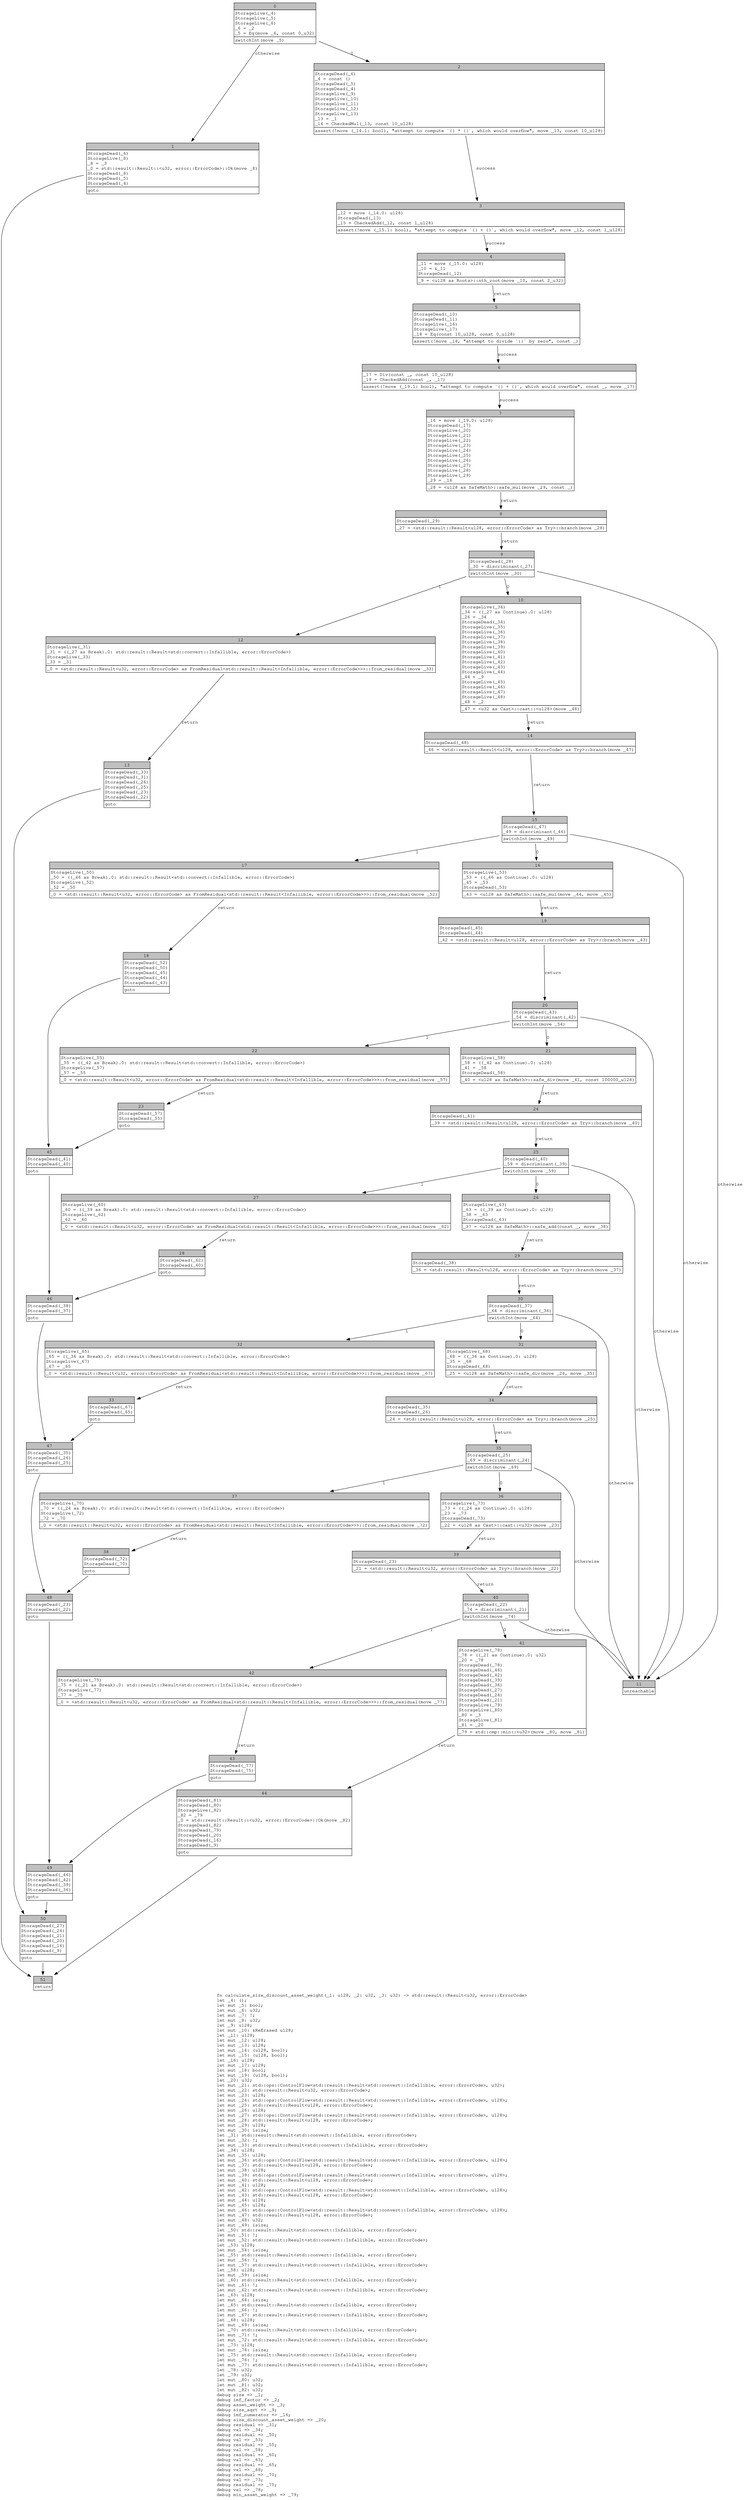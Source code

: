 digraph Mir_0_2460 {
    graph [fontname="Courier, monospace"];
    node [fontname="Courier, monospace"];
    edge [fontname="Courier, monospace"];
    label=<fn calculate_size_discount_asset_weight(_1: u128, _2: u32, _3: u32) -&gt; std::result::Result&lt;u32, error::ErrorCode&gt;<br align="left"/>let _4: ();<br align="left"/>let mut _5: bool;<br align="left"/>let mut _6: u32;<br align="left"/>let mut _7: !;<br align="left"/>let mut _8: u32;<br align="left"/>let _9: u128;<br align="left"/>let mut _10: &amp;ReErased u128;<br align="left"/>let _11: u128;<br align="left"/>let mut _12: u128;<br align="left"/>let mut _13: u128;<br align="left"/>let mut _14: (u128, bool);<br align="left"/>let mut _15: (u128, bool);<br align="left"/>let _16: u128;<br align="left"/>let mut _17: u128;<br align="left"/>let mut _18: bool;<br align="left"/>let mut _19: (u128, bool);<br align="left"/>let _20: u32;<br align="left"/>let mut _21: std::ops::ControlFlow&lt;std::result::Result&lt;std::convert::Infallible, error::ErrorCode&gt;, u32&gt;;<br align="left"/>let mut _22: std::result::Result&lt;u32, error::ErrorCode&gt;;<br align="left"/>let mut _23: u128;<br align="left"/>let mut _24: std::ops::ControlFlow&lt;std::result::Result&lt;std::convert::Infallible, error::ErrorCode&gt;, u128&gt;;<br align="left"/>let mut _25: std::result::Result&lt;u128, error::ErrorCode&gt;;<br align="left"/>let mut _26: u128;<br align="left"/>let mut _27: std::ops::ControlFlow&lt;std::result::Result&lt;std::convert::Infallible, error::ErrorCode&gt;, u128&gt;;<br align="left"/>let mut _28: std::result::Result&lt;u128, error::ErrorCode&gt;;<br align="left"/>let mut _29: u128;<br align="left"/>let mut _30: isize;<br align="left"/>let _31: std::result::Result&lt;std::convert::Infallible, error::ErrorCode&gt;;<br align="left"/>let mut _32: !;<br align="left"/>let mut _33: std::result::Result&lt;std::convert::Infallible, error::ErrorCode&gt;;<br align="left"/>let _34: u128;<br align="left"/>let mut _35: u128;<br align="left"/>let mut _36: std::ops::ControlFlow&lt;std::result::Result&lt;std::convert::Infallible, error::ErrorCode&gt;, u128&gt;;<br align="left"/>let mut _37: std::result::Result&lt;u128, error::ErrorCode&gt;;<br align="left"/>let mut _38: u128;<br align="left"/>let mut _39: std::ops::ControlFlow&lt;std::result::Result&lt;std::convert::Infallible, error::ErrorCode&gt;, u128&gt;;<br align="left"/>let mut _40: std::result::Result&lt;u128, error::ErrorCode&gt;;<br align="left"/>let mut _41: u128;<br align="left"/>let mut _42: std::ops::ControlFlow&lt;std::result::Result&lt;std::convert::Infallible, error::ErrorCode&gt;, u128&gt;;<br align="left"/>let mut _43: std::result::Result&lt;u128, error::ErrorCode&gt;;<br align="left"/>let mut _44: u128;<br align="left"/>let mut _45: u128;<br align="left"/>let mut _46: std::ops::ControlFlow&lt;std::result::Result&lt;std::convert::Infallible, error::ErrorCode&gt;, u128&gt;;<br align="left"/>let mut _47: std::result::Result&lt;u128, error::ErrorCode&gt;;<br align="left"/>let mut _48: u32;<br align="left"/>let mut _49: isize;<br align="left"/>let _50: std::result::Result&lt;std::convert::Infallible, error::ErrorCode&gt;;<br align="left"/>let mut _51: !;<br align="left"/>let mut _52: std::result::Result&lt;std::convert::Infallible, error::ErrorCode&gt;;<br align="left"/>let _53: u128;<br align="left"/>let mut _54: isize;<br align="left"/>let _55: std::result::Result&lt;std::convert::Infallible, error::ErrorCode&gt;;<br align="left"/>let mut _56: !;<br align="left"/>let mut _57: std::result::Result&lt;std::convert::Infallible, error::ErrorCode&gt;;<br align="left"/>let _58: u128;<br align="left"/>let mut _59: isize;<br align="left"/>let _60: std::result::Result&lt;std::convert::Infallible, error::ErrorCode&gt;;<br align="left"/>let mut _61: !;<br align="left"/>let mut _62: std::result::Result&lt;std::convert::Infallible, error::ErrorCode&gt;;<br align="left"/>let _63: u128;<br align="left"/>let mut _64: isize;<br align="left"/>let _65: std::result::Result&lt;std::convert::Infallible, error::ErrorCode&gt;;<br align="left"/>let mut _66: !;<br align="left"/>let mut _67: std::result::Result&lt;std::convert::Infallible, error::ErrorCode&gt;;<br align="left"/>let _68: u128;<br align="left"/>let mut _69: isize;<br align="left"/>let _70: std::result::Result&lt;std::convert::Infallible, error::ErrorCode&gt;;<br align="left"/>let mut _71: !;<br align="left"/>let mut _72: std::result::Result&lt;std::convert::Infallible, error::ErrorCode&gt;;<br align="left"/>let _73: u128;<br align="left"/>let mut _74: isize;<br align="left"/>let _75: std::result::Result&lt;std::convert::Infallible, error::ErrorCode&gt;;<br align="left"/>let mut _76: !;<br align="left"/>let mut _77: std::result::Result&lt;std::convert::Infallible, error::ErrorCode&gt;;<br align="left"/>let _78: u32;<br align="left"/>let _79: u32;<br align="left"/>let mut _80: u32;<br align="left"/>let mut _81: u32;<br align="left"/>let mut _82: u32;<br align="left"/>debug size =&gt; _1;<br align="left"/>debug imf_factor =&gt; _2;<br align="left"/>debug asset_weight =&gt; _3;<br align="left"/>debug size_sqrt =&gt; _9;<br align="left"/>debug imf_numerator =&gt; _16;<br align="left"/>debug size_discount_asset_weight =&gt; _20;<br align="left"/>debug residual =&gt; _31;<br align="left"/>debug val =&gt; _34;<br align="left"/>debug residual =&gt; _50;<br align="left"/>debug val =&gt; _53;<br align="left"/>debug residual =&gt; _55;<br align="left"/>debug val =&gt; _58;<br align="left"/>debug residual =&gt; _60;<br align="left"/>debug val =&gt; _63;<br align="left"/>debug residual =&gt; _65;<br align="left"/>debug val =&gt; _68;<br align="left"/>debug residual =&gt; _70;<br align="left"/>debug val =&gt; _73;<br align="left"/>debug residual =&gt; _75;<br align="left"/>debug val =&gt; _78;<br align="left"/>debug min_asset_weight =&gt; _79;<br align="left"/>>;
    bb0__0_2460 [shape="none", label=<<table border="0" cellborder="1" cellspacing="0"><tr><td bgcolor="gray" align="center" colspan="1">0</td></tr><tr><td align="left" balign="left">StorageLive(_4)<br/>StorageLive(_5)<br/>StorageLive(_6)<br/>_6 = _2<br/>_5 = Eq(move _6, const 0_u32)<br/></td></tr><tr><td align="left">switchInt(move _5)</td></tr></table>>];
    bb1__0_2460 [shape="none", label=<<table border="0" cellborder="1" cellspacing="0"><tr><td bgcolor="gray" align="center" colspan="1">1</td></tr><tr><td align="left" balign="left">StorageDead(_6)<br/>StorageLive(_8)<br/>_8 = _3<br/>_0 = std::result::Result::&lt;u32, error::ErrorCode&gt;::Ok(move _8)<br/>StorageDead(_8)<br/>StorageDead(_5)<br/>StorageDead(_4)<br/></td></tr><tr><td align="left">goto</td></tr></table>>];
    bb2__0_2460 [shape="none", label=<<table border="0" cellborder="1" cellspacing="0"><tr><td bgcolor="gray" align="center" colspan="1">2</td></tr><tr><td align="left" balign="left">StorageDead(_6)<br/>_4 = const ()<br/>StorageDead(_5)<br/>StorageDead(_4)<br/>StorageLive(_9)<br/>StorageLive(_10)<br/>StorageLive(_11)<br/>StorageLive(_12)<br/>StorageLive(_13)<br/>_13 = _1<br/>_14 = CheckedMul(_13, const 10_u128)<br/></td></tr><tr><td align="left">assert(!move (_14.1: bool), &quot;attempt to compute `{} * {}`, which would overflow&quot;, move _13, const 10_u128)</td></tr></table>>];
    bb3__0_2460 [shape="none", label=<<table border="0" cellborder="1" cellspacing="0"><tr><td bgcolor="gray" align="center" colspan="1">3</td></tr><tr><td align="left" balign="left">_12 = move (_14.0: u128)<br/>StorageDead(_13)<br/>_15 = CheckedAdd(_12, const 1_u128)<br/></td></tr><tr><td align="left">assert(!move (_15.1: bool), &quot;attempt to compute `{} + {}`, which would overflow&quot;, move _12, const 1_u128)</td></tr></table>>];
    bb4__0_2460 [shape="none", label=<<table border="0" cellborder="1" cellspacing="0"><tr><td bgcolor="gray" align="center" colspan="1">4</td></tr><tr><td align="left" balign="left">_11 = move (_15.0: u128)<br/>_10 = &amp;_11<br/>StorageDead(_12)<br/></td></tr><tr><td align="left">_9 = &lt;u128 as Roots&gt;::nth_root(move _10, const 2_u32)</td></tr></table>>];
    bb5__0_2460 [shape="none", label=<<table border="0" cellborder="1" cellspacing="0"><tr><td bgcolor="gray" align="center" colspan="1">5</td></tr><tr><td align="left" balign="left">StorageDead(_10)<br/>StorageDead(_11)<br/>StorageLive(_16)<br/>StorageLive(_17)<br/>_18 = Eq(const 10_u128, const 0_u128)<br/></td></tr><tr><td align="left">assert(!move _18, &quot;attempt to divide `{}` by zero&quot;, const _)</td></tr></table>>];
    bb6__0_2460 [shape="none", label=<<table border="0" cellborder="1" cellspacing="0"><tr><td bgcolor="gray" align="center" colspan="1">6</td></tr><tr><td align="left" balign="left">_17 = Div(const _, const 10_u128)<br/>_19 = CheckedAdd(const _, _17)<br/></td></tr><tr><td align="left">assert(!move (_19.1: bool), &quot;attempt to compute `{} + {}`, which would overflow&quot;, const _, move _17)</td></tr></table>>];
    bb7__0_2460 [shape="none", label=<<table border="0" cellborder="1" cellspacing="0"><tr><td bgcolor="gray" align="center" colspan="1">7</td></tr><tr><td align="left" balign="left">_16 = move (_19.0: u128)<br/>StorageDead(_17)<br/>StorageLive(_20)<br/>StorageLive(_21)<br/>StorageLive(_22)<br/>StorageLive(_23)<br/>StorageLive(_24)<br/>StorageLive(_25)<br/>StorageLive(_26)<br/>StorageLive(_27)<br/>StorageLive(_28)<br/>StorageLive(_29)<br/>_29 = _16<br/></td></tr><tr><td align="left">_28 = &lt;u128 as SafeMath&gt;::safe_mul(move _29, const _)</td></tr></table>>];
    bb8__0_2460 [shape="none", label=<<table border="0" cellborder="1" cellspacing="0"><tr><td bgcolor="gray" align="center" colspan="1">8</td></tr><tr><td align="left" balign="left">StorageDead(_29)<br/></td></tr><tr><td align="left">_27 = &lt;std::result::Result&lt;u128, error::ErrorCode&gt; as Try&gt;::branch(move _28)</td></tr></table>>];
    bb9__0_2460 [shape="none", label=<<table border="0" cellborder="1" cellspacing="0"><tr><td bgcolor="gray" align="center" colspan="1">9</td></tr><tr><td align="left" balign="left">StorageDead(_28)<br/>_30 = discriminant(_27)<br/></td></tr><tr><td align="left">switchInt(move _30)</td></tr></table>>];
    bb10__0_2460 [shape="none", label=<<table border="0" cellborder="1" cellspacing="0"><tr><td bgcolor="gray" align="center" colspan="1">10</td></tr><tr><td align="left" balign="left">StorageLive(_34)<br/>_34 = ((_27 as Continue).0: u128)<br/>_26 = _34<br/>StorageDead(_34)<br/>StorageLive(_35)<br/>StorageLive(_36)<br/>StorageLive(_37)<br/>StorageLive(_38)<br/>StorageLive(_39)<br/>StorageLive(_40)<br/>StorageLive(_41)<br/>StorageLive(_42)<br/>StorageLive(_43)<br/>StorageLive(_44)<br/>_44 = _9<br/>StorageLive(_45)<br/>StorageLive(_46)<br/>StorageLive(_47)<br/>StorageLive(_48)<br/>_48 = _2<br/></td></tr><tr><td align="left">_47 = &lt;u32 as Cast&gt;::cast::&lt;u128&gt;(move _48)</td></tr></table>>];
    bb11__0_2460 [shape="none", label=<<table border="0" cellborder="1" cellspacing="0"><tr><td bgcolor="gray" align="center" colspan="1">11</td></tr><tr><td align="left">unreachable</td></tr></table>>];
    bb12__0_2460 [shape="none", label=<<table border="0" cellborder="1" cellspacing="0"><tr><td bgcolor="gray" align="center" colspan="1">12</td></tr><tr><td align="left" balign="left">StorageLive(_31)<br/>_31 = ((_27 as Break).0: std::result::Result&lt;std::convert::Infallible, error::ErrorCode&gt;)<br/>StorageLive(_33)<br/>_33 = _31<br/></td></tr><tr><td align="left">_0 = &lt;std::result::Result&lt;u32, error::ErrorCode&gt; as FromResidual&lt;std::result::Result&lt;Infallible, error::ErrorCode&gt;&gt;&gt;::from_residual(move _33)</td></tr></table>>];
    bb13__0_2460 [shape="none", label=<<table border="0" cellborder="1" cellspacing="0"><tr><td bgcolor="gray" align="center" colspan="1">13</td></tr><tr><td align="left" balign="left">StorageDead(_33)<br/>StorageDead(_31)<br/>StorageDead(_26)<br/>StorageDead(_25)<br/>StorageDead(_23)<br/>StorageDead(_22)<br/></td></tr><tr><td align="left">goto</td></tr></table>>];
    bb14__0_2460 [shape="none", label=<<table border="0" cellborder="1" cellspacing="0"><tr><td bgcolor="gray" align="center" colspan="1">14</td></tr><tr><td align="left" balign="left">StorageDead(_48)<br/></td></tr><tr><td align="left">_46 = &lt;std::result::Result&lt;u128, error::ErrorCode&gt; as Try&gt;::branch(move _47)</td></tr></table>>];
    bb15__0_2460 [shape="none", label=<<table border="0" cellborder="1" cellspacing="0"><tr><td bgcolor="gray" align="center" colspan="1">15</td></tr><tr><td align="left" balign="left">StorageDead(_47)<br/>_49 = discriminant(_46)<br/></td></tr><tr><td align="left">switchInt(move _49)</td></tr></table>>];
    bb16__0_2460 [shape="none", label=<<table border="0" cellborder="1" cellspacing="0"><tr><td bgcolor="gray" align="center" colspan="1">16</td></tr><tr><td align="left" balign="left">StorageLive(_53)<br/>_53 = ((_46 as Continue).0: u128)<br/>_45 = _53<br/>StorageDead(_53)<br/></td></tr><tr><td align="left">_43 = &lt;u128 as SafeMath&gt;::safe_mul(move _44, move _45)</td></tr></table>>];
    bb17__0_2460 [shape="none", label=<<table border="0" cellborder="1" cellspacing="0"><tr><td bgcolor="gray" align="center" colspan="1">17</td></tr><tr><td align="left" balign="left">StorageLive(_50)<br/>_50 = ((_46 as Break).0: std::result::Result&lt;std::convert::Infallible, error::ErrorCode&gt;)<br/>StorageLive(_52)<br/>_52 = _50<br/></td></tr><tr><td align="left">_0 = &lt;std::result::Result&lt;u32, error::ErrorCode&gt; as FromResidual&lt;std::result::Result&lt;Infallible, error::ErrorCode&gt;&gt;&gt;::from_residual(move _52)</td></tr></table>>];
    bb18__0_2460 [shape="none", label=<<table border="0" cellborder="1" cellspacing="0"><tr><td bgcolor="gray" align="center" colspan="1">18</td></tr><tr><td align="left" balign="left">StorageDead(_52)<br/>StorageDead(_50)<br/>StorageDead(_45)<br/>StorageDead(_44)<br/>StorageDead(_43)<br/></td></tr><tr><td align="left">goto</td></tr></table>>];
    bb19__0_2460 [shape="none", label=<<table border="0" cellborder="1" cellspacing="0"><tr><td bgcolor="gray" align="center" colspan="1">19</td></tr><tr><td align="left" balign="left">StorageDead(_45)<br/>StorageDead(_44)<br/></td></tr><tr><td align="left">_42 = &lt;std::result::Result&lt;u128, error::ErrorCode&gt; as Try&gt;::branch(move _43)</td></tr></table>>];
    bb20__0_2460 [shape="none", label=<<table border="0" cellborder="1" cellspacing="0"><tr><td bgcolor="gray" align="center" colspan="1">20</td></tr><tr><td align="left" balign="left">StorageDead(_43)<br/>_54 = discriminant(_42)<br/></td></tr><tr><td align="left">switchInt(move _54)</td></tr></table>>];
    bb21__0_2460 [shape="none", label=<<table border="0" cellborder="1" cellspacing="0"><tr><td bgcolor="gray" align="center" colspan="1">21</td></tr><tr><td align="left" balign="left">StorageLive(_58)<br/>_58 = ((_42 as Continue).0: u128)<br/>_41 = _58<br/>StorageDead(_58)<br/></td></tr><tr><td align="left">_40 = &lt;u128 as SafeMath&gt;::safe_div(move _41, const 100000_u128)</td></tr></table>>];
    bb22__0_2460 [shape="none", label=<<table border="0" cellborder="1" cellspacing="0"><tr><td bgcolor="gray" align="center" colspan="1">22</td></tr><tr><td align="left" balign="left">StorageLive(_55)<br/>_55 = ((_42 as Break).0: std::result::Result&lt;std::convert::Infallible, error::ErrorCode&gt;)<br/>StorageLive(_57)<br/>_57 = _55<br/></td></tr><tr><td align="left">_0 = &lt;std::result::Result&lt;u32, error::ErrorCode&gt; as FromResidual&lt;std::result::Result&lt;Infallible, error::ErrorCode&gt;&gt;&gt;::from_residual(move _57)</td></tr></table>>];
    bb23__0_2460 [shape="none", label=<<table border="0" cellborder="1" cellspacing="0"><tr><td bgcolor="gray" align="center" colspan="1">23</td></tr><tr><td align="left" balign="left">StorageDead(_57)<br/>StorageDead(_55)<br/></td></tr><tr><td align="left">goto</td></tr></table>>];
    bb24__0_2460 [shape="none", label=<<table border="0" cellborder="1" cellspacing="0"><tr><td bgcolor="gray" align="center" colspan="1">24</td></tr><tr><td align="left" balign="left">StorageDead(_41)<br/></td></tr><tr><td align="left">_39 = &lt;std::result::Result&lt;u128, error::ErrorCode&gt; as Try&gt;::branch(move _40)</td></tr></table>>];
    bb25__0_2460 [shape="none", label=<<table border="0" cellborder="1" cellspacing="0"><tr><td bgcolor="gray" align="center" colspan="1">25</td></tr><tr><td align="left" balign="left">StorageDead(_40)<br/>_59 = discriminant(_39)<br/></td></tr><tr><td align="left">switchInt(move _59)</td></tr></table>>];
    bb26__0_2460 [shape="none", label=<<table border="0" cellborder="1" cellspacing="0"><tr><td bgcolor="gray" align="center" colspan="1">26</td></tr><tr><td align="left" balign="left">StorageLive(_63)<br/>_63 = ((_39 as Continue).0: u128)<br/>_38 = _63<br/>StorageDead(_63)<br/></td></tr><tr><td align="left">_37 = &lt;u128 as SafeMath&gt;::safe_add(const _, move _38)</td></tr></table>>];
    bb27__0_2460 [shape="none", label=<<table border="0" cellborder="1" cellspacing="0"><tr><td bgcolor="gray" align="center" colspan="1">27</td></tr><tr><td align="left" balign="left">StorageLive(_60)<br/>_60 = ((_39 as Break).0: std::result::Result&lt;std::convert::Infallible, error::ErrorCode&gt;)<br/>StorageLive(_62)<br/>_62 = _60<br/></td></tr><tr><td align="left">_0 = &lt;std::result::Result&lt;u32, error::ErrorCode&gt; as FromResidual&lt;std::result::Result&lt;Infallible, error::ErrorCode&gt;&gt;&gt;::from_residual(move _62)</td></tr></table>>];
    bb28__0_2460 [shape="none", label=<<table border="0" cellborder="1" cellspacing="0"><tr><td bgcolor="gray" align="center" colspan="1">28</td></tr><tr><td align="left" balign="left">StorageDead(_62)<br/>StorageDead(_60)<br/></td></tr><tr><td align="left">goto</td></tr></table>>];
    bb29__0_2460 [shape="none", label=<<table border="0" cellborder="1" cellspacing="0"><tr><td bgcolor="gray" align="center" colspan="1">29</td></tr><tr><td align="left" balign="left">StorageDead(_38)<br/></td></tr><tr><td align="left">_36 = &lt;std::result::Result&lt;u128, error::ErrorCode&gt; as Try&gt;::branch(move _37)</td></tr></table>>];
    bb30__0_2460 [shape="none", label=<<table border="0" cellborder="1" cellspacing="0"><tr><td bgcolor="gray" align="center" colspan="1">30</td></tr><tr><td align="left" balign="left">StorageDead(_37)<br/>_64 = discriminant(_36)<br/></td></tr><tr><td align="left">switchInt(move _64)</td></tr></table>>];
    bb31__0_2460 [shape="none", label=<<table border="0" cellborder="1" cellspacing="0"><tr><td bgcolor="gray" align="center" colspan="1">31</td></tr><tr><td align="left" balign="left">StorageLive(_68)<br/>_68 = ((_36 as Continue).0: u128)<br/>_35 = _68<br/>StorageDead(_68)<br/></td></tr><tr><td align="left">_25 = &lt;u128 as SafeMath&gt;::safe_div(move _26, move _35)</td></tr></table>>];
    bb32__0_2460 [shape="none", label=<<table border="0" cellborder="1" cellspacing="0"><tr><td bgcolor="gray" align="center" colspan="1">32</td></tr><tr><td align="left" balign="left">StorageLive(_65)<br/>_65 = ((_36 as Break).0: std::result::Result&lt;std::convert::Infallible, error::ErrorCode&gt;)<br/>StorageLive(_67)<br/>_67 = _65<br/></td></tr><tr><td align="left">_0 = &lt;std::result::Result&lt;u32, error::ErrorCode&gt; as FromResidual&lt;std::result::Result&lt;Infallible, error::ErrorCode&gt;&gt;&gt;::from_residual(move _67)</td></tr></table>>];
    bb33__0_2460 [shape="none", label=<<table border="0" cellborder="1" cellspacing="0"><tr><td bgcolor="gray" align="center" colspan="1">33</td></tr><tr><td align="left" balign="left">StorageDead(_67)<br/>StorageDead(_65)<br/></td></tr><tr><td align="left">goto</td></tr></table>>];
    bb34__0_2460 [shape="none", label=<<table border="0" cellborder="1" cellspacing="0"><tr><td bgcolor="gray" align="center" colspan="1">34</td></tr><tr><td align="left" balign="left">StorageDead(_35)<br/>StorageDead(_26)<br/></td></tr><tr><td align="left">_24 = &lt;std::result::Result&lt;u128, error::ErrorCode&gt; as Try&gt;::branch(move _25)</td></tr></table>>];
    bb35__0_2460 [shape="none", label=<<table border="0" cellborder="1" cellspacing="0"><tr><td bgcolor="gray" align="center" colspan="1">35</td></tr><tr><td align="left" balign="left">StorageDead(_25)<br/>_69 = discriminant(_24)<br/></td></tr><tr><td align="left">switchInt(move _69)</td></tr></table>>];
    bb36__0_2460 [shape="none", label=<<table border="0" cellborder="1" cellspacing="0"><tr><td bgcolor="gray" align="center" colspan="1">36</td></tr><tr><td align="left" balign="left">StorageLive(_73)<br/>_73 = ((_24 as Continue).0: u128)<br/>_23 = _73<br/>StorageDead(_73)<br/></td></tr><tr><td align="left">_22 = &lt;u128 as Cast&gt;::cast::&lt;u32&gt;(move _23)</td></tr></table>>];
    bb37__0_2460 [shape="none", label=<<table border="0" cellborder="1" cellspacing="0"><tr><td bgcolor="gray" align="center" colspan="1">37</td></tr><tr><td align="left" balign="left">StorageLive(_70)<br/>_70 = ((_24 as Break).0: std::result::Result&lt;std::convert::Infallible, error::ErrorCode&gt;)<br/>StorageLive(_72)<br/>_72 = _70<br/></td></tr><tr><td align="left">_0 = &lt;std::result::Result&lt;u32, error::ErrorCode&gt; as FromResidual&lt;std::result::Result&lt;Infallible, error::ErrorCode&gt;&gt;&gt;::from_residual(move _72)</td></tr></table>>];
    bb38__0_2460 [shape="none", label=<<table border="0" cellborder="1" cellspacing="0"><tr><td bgcolor="gray" align="center" colspan="1">38</td></tr><tr><td align="left" balign="left">StorageDead(_72)<br/>StorageDead(_70)<br/></td></tr><tr><td align="left">goto</td></tr></table>>];
    bb39__0_2460 [shape="none", label=<<table border="0" cellborder="1" cellspacing="0"><tr><td bgcolor="gray" align="center" colspan="1">39</td></tr><tr><td align="left" balign="left">StorageDead(_23)<br/></td></tr><tr><td align="left">_21 = &lt;std::result::Result&lt;u32, error::ErrorCode&gt; as Try&gt;::branch(move _22)</td></tr></table>>];
    bb40__0_2460 [shape="none", label=<<table border="0" cellborder="1" cellspacing="0"><tr><td bgcolor="gray" align="center" colspan="1">40</td></tr><tr><td align="left" balign="left">StorageDead(_22)<br/>_74 = discriminant(_21)<br/></td></tr><tr><td align="left">switchInt(move _74)</td></tr></table>>];
    bb41__0_2460 [shape="none", label=<<table border="0" cellborder="1" cellspacing="0"><tr><td bgcolor="gray" align="center" colspan="1">41</td></tr><tr><td align="left" balign="left">StorageLive(_78)<br/>_78 = ((_21 as Continue).0: u32)<br/>_20 = _78<br/>StorageDead(_78)<br/>StorageDead(_46)<br/>StorageDead(_42)<br/>StorageDead(_39)<br/>StorageDead(_36)<br/>StorageDead(_27)<br/>StorageDead(_24)<br/>StorageDead(_21)<br/>StorageLive(_79)<br/>StorageLive(_80)<br/>_80 = _3<br/>StorageLive(_81)<br/>_81 = _20<br/></td></tr><tr><td align="left">_79 = std::cmp::min::&lt;u32&gt;(move _80, move _81)</td></tr></table>>];
    bb42__0_2460 [shape="none", label=<<table border="0" cellborder="1" cellspacing="0"><tr><td bgcolor="gray" align="center" colspan="1">42</td></tr><tr><td align="left" balign="left">StorageLive(_75)<br/>_75 = ((_21 as Break).0: std::result::Result&lt;std::convert::Infallible, error::ErrorCode&gt;)<br/>StorageLive(_77)<br/>_77 = _75<br/></td></tr><tr><td align="left">_0 = &lt;std::result::Result&lt;u32, error::ErrorCode&gt; as FromResidual&lt;std::result::Result&lt;Infallible, error::ErrorCode&gt;&gt;&gt;::from_residual(move _77)</td></tr></table>>];
    bb43__0_2460 [shape="none", label=<<table border="0" cellborder="1" cellspacing="0"><tr><td bgcolor="gray" align="center" colspan="1">43</td></tr><tr><td align="left" balign="left">StorageDead(_77)<br/>StorageDead(_75)<br/></td></tr><tr><td align="left">goto</td></tr></table>>];
    bb44__0_2460 [shape="none", label=<<table border="0" cellborder="1" cellspacing="0"><tr><td bgcolor="gray" align="center" colspan="1">44</td></tr><tr><td align="left" balign="left">StorageDead(_81)<br/>StorageDead(_80)<br/>StorageLive(_82)<br/>_82 = _79<br/>_0 = std::result::Result::&lt;u32, error::ErrorCode&gt;::Ok(move _82)<br/>StorageDead(_82)<br/>StorageDead(_79)<br/>StorageDead(_20)<br/>StorageDead(_16)<br/>StorageDead(_9)<br/></td></tr><tr><td align="left">goto</td></tr></table>>];
    bb45__0_2460 [shape="none", label=<<table border="0" cellborder="1" cellspacing="0"><tr><td bgcolor="gray" align="center" colspan="1">45</td></tr><tr><td align="left" balign="left">StorageDead(_41)<br/>StorageDead(_40)<br/></td></tr><tr><td align="left">goto</td></tr></table>>];
    bb46__0_2460 [shape="none", label=<<table border="0" cellborder="1" cellspacing="0"><tr><td bgcolor="gray" align="center" colspan="1">46</td></tr><tr><td align="left" balign="left">StorageDead(_38)<br/>StorageDead(_37)<br/></td></tr><tr><td align="left">goto</td></tr></table>>];
    bb47__0_2460 [shape="none", label=<<table border="0" cellborder="1" cellspacing="0"><tr><td bgcolor="gray" align="center" colspan="1">47</td></tr><tr><td align="left" balign="left">StorageDead(_35)<br/>StorageDead(_26)<br/>StorageDead(_25)<br/></td></tr><tr><td align="left">goto</td></tr></table>>];
    bb48__0_2460 [shape="none", label=<<table border="0" cellborder="1" cellspacing="0"><tr><td bgcolor="gray" align="center" colspan="1">48</td></tr><tr><td align="left" balign="left">StorageDead(_23)<br/>StorageDead(_22)<br/></td></tr><tr><td align="left">goto</td></tr></table>>];
    bb49__0_2460 [shape="none", label=<<table border="0" cellborder="1" cellspacing="0"><tr><td bgcolor="gray" align="center" colspan="1">49</td></tr><tr><td align="left" balign="left">StorageDead(_46)<br/>StorageDead(_42)<br/>StorageDead(_39)<br/>StorageDead(_36)<br/></td></tr><tr><td align="left">goto</td></tr></table>>];
    bb50__0_2460 [shape="none", label=<<table border="0" cellborder="1" cellspacing="0"><tr><td bgcolor="gray" align="center" colspan="1">50</td></tr><tr><td align="left" balign="left">StorageDead(_27)<br/>StorageDead(_24)<br/>StorageDead(_21)<br/>StorageDead(_20)<br/>StorageDead(_16)<br/>StorageDead(_9)<br/></td></tr><tr><td align="left">goto</td></tr></table>>];
    bb51__0_2460 [shape="none", label=<<table border="0" cellborder="1" cellspacing="0"><tr><td bgcolor="gray" align="center" colspan="1">51</td></tr><tr><td align="left">return</td></tr></table>>];
    bb0__0_2460 -> bb2__0_2460 [label="0"];
    bb0__0_2460 -> bb1__0_2460 [label="otherwise"];
    bb1__0_2460 -> bb51__0_2460 [label=""];
    bb2__0_2460 -> bb3__0_2460 [label="success"];
    bb3__0_2460 -> bb4__0_2460 [label="success"];
    bb4__0_2460 -> bb5__0_2460 [label="return"];
    bb5__0_2460 -> bb6__0_2460 [label="success"];
    bb6__0_2460 -> bb7__0_2460 [label="success"];
    bb7__0_2460 -> bb8__0_2460 [label="return"];
    bb8__0_2460 -> bb9__0_2460 [label="return"];
    bb9__0_2460 -> bb10__0_2460 [label="0"];
    bb9__0_2460 -> bb12__0_2460 [label="1"];
    bb9__0_2460 -> bb11__0_2460 [label="otherwise"];
    bb10__0_2460 -> bb14__0_2460 [label="return"];
    bb12__0_2460 -> bb13__0_2460 [label="return"];
    bb13__0_2460 -> bb50__0_2460 [label=""];
    bb14__0_2460 -> bb15__0_2460 [label="return"];
    bb15__0_2460 -> bb16__0_2460 [label="0"];
    bb15__0_2460 -> bb17__0_2460 [label="1"];
    bb15__0_2460 -> bb11__0_2460 [label="otherwise"];
    bb16__0_2460 -> bb19__0_2460 [label="return"];
    bb17__0_2460 -> bb18__0_2460 [label="return"];
    bb18__0_2460 -> bb45__0_2460 [label=""];
    bb19__0_2460 -> bb20__0_2460 [label="return"];
    bb20__0_2460 -> bb21__0_2460 [label="0"];
    bb20__0_2460 -> bb22__0_2460 [label="1"];
    bb20__0_2460 -> bb11__0_2460 [label="otherwise"];
    bb21__0_2460 -> bb24__0_2460 [label="return"];
    bb22__0_2460 -> bb23__0_2460 [label="return"];
    bb23__0_2460 -> bb45__0_2460 [label=""];
    bb24__0_2460 -> bb25__0_2460 [label="return"];
    bb25__0_2460 -> bb26__0_2460 [label="0"];
    bb25__0_2460 -> bb27__0_2460 [label="1"];
    bb25__0_2460 -> bb11__0_2460 [label="otherwise"];
    bb26__0_2460 -> bb29__0_2460 [label="return"];
    bb27__0_2460 -> bb28__0_2460 [label="return"];
    bb28__0_2460 -> bb46__0_2460 [label=""];
    bb29__0_2460 -> bb30__0_2460 [label="return"];
    bb30__0_2460 -> bb31__0_2460 [label="0"];
    bb30__0_2460 -> bb32__0_2460 [label="1"];
    bb30__0_2460 -> bb11__0_2460 [label="otherwise"];
    bb31__0_2460 -> bb34__0_2460 [label="return"];
    bb32__0_2460 -> bb33__0_2460 [label="return"];
    bb33__0_2460 -> bb47__0_2460 [label=""];
    bb34__0_2460 -> bb35__0_2460 [label="return"];
    bb35__0_2460 -> bb36__0_2460 [label="0"];
    bb35__0_2460 -> bb37__0_2460 [label="1"];
    bb35__0_2460 -> bb11__0_2460 [label="otherwise"];
    bb36__0_2460 -> bb39__0_2460 [label="return"];
    bb37__0_2460 -> bb38__0_2460 [label="return"];
    bb38__0_2460 -> bb48__0_2460 [label=""];
    bb39__0_2460 -> bb40__0_2460 [label="return"];
    bb40__0_2460 -> bb41__0_2460 [label="0"];
    bb40__0_2460 -> bb42__0_2460 [label="1"];
    bb40__0_2460 -> bb11__0_2460 [label="otherwise"];
    bb41__0_2460 -> bb44__0_2460 [label="return"];
    bb42__0_2460 -> bb43__0_2460 [label="return"];
    bb43__0_2460 -> bb49__0_2460 [label=""];
    bb44__0_2460 -> bb51__0_2460 [label=""];
    bb45__0_2460 -> bb46__0_2460 [label=""];
    bb46__0_2460 -> bb47__0_2460 [label=""];
    bb47__0_2460 -> bb48__0_2460 [label=""];
    bb48__0_2460 -> bb49__0_2460 [label=""];
    bb49__0_2460 -> bb50__0_2460 [label=""];
    bb50__0_2460 -> bb51__0_2460 [label=""];
}
